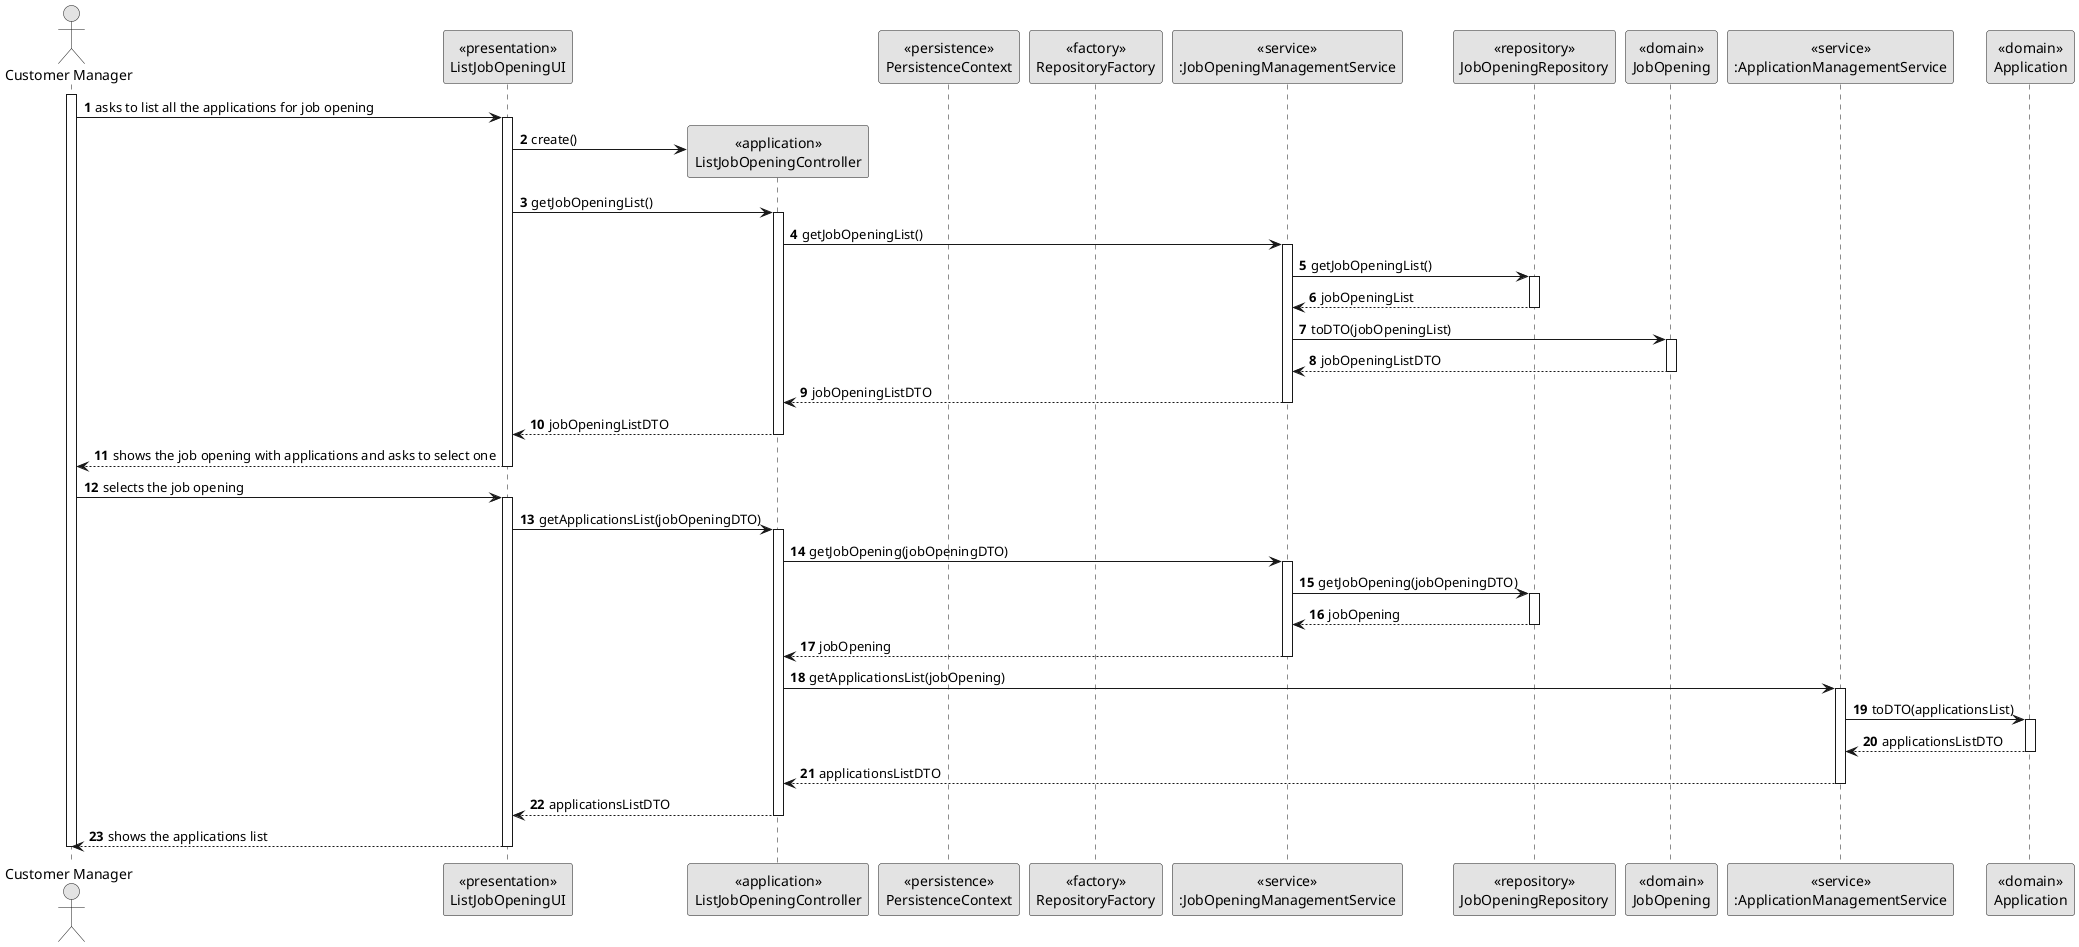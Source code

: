 @startuml US1005_SD

skinparam monochrome true
skinparam packageStyle rectangle
skinparam shadowing false

autonumber

actor "Customer Manager" as CM
participant "<<presentation>>\nListJobOpeningUI" as UI
participant "<<application>>\nListJobOpeningController" as CTRL
participant "<<persistence>>\nPersistenceContext" as Persistence
participant "<<factory>>\nRepositoryFactory" as RepositorySingleton
participant "<<repository>>\nJobOpeningRepository" as JobOpeningRepository
participant "<<domain>>\nJobOpening" as JobOpening
participant "<<service>>\n:JobOpeningManagementService" as JobManagement
participant "<<repository>>\n:JobOpeningRepository" as JobOpeningRepository
participant "<<domain>>\n:JobOpening" as JobOpening
participant "<<service>>\n:ApplicationManagementService" as AppManagement
participant "<<domain>>\nApplication" as Application

activate CM

CM -> UI : asks to list all the applications for job opening
activate UI

UI -> CTRL** : create()

UI -> CTRL: getJobOpeningList()
activate CTRL

    CTRL -> JobManagement : getJobOpeningList()
    activate JobManagement

    JobManagement -> JobOpeningRepository : getJobOpeningList()
    activate JobOpeningRepository

    JobOpeningRepository --> JobManagement : jobOpeningList
    deactivate JobOpeningRepository

    JobManagement -> JobOpening : toDTO(jobOpeningList)
    activate JobOpening

    JobOpening --> JobManagement : jobOpeningListDTO
    deactivate JobOpening

    JobManagement --> CTRL : jobOpeningListDTO
    deactivate JobManagement

        CTRL --> UI : jobOpeningListDTO

    deactivate CTRL

UI --> CM : shows the job opening with applications and asks to select one
deactivate UI

CM -> UI : selects the job opening
activate UI

UI -> CTRL: getApplicationsList(jobOpeningDTO)
activate CTRL

    CTRL -> JobManagement : getJobOpening(jobOpeningDTO)
    activate JobManagement

    JobManagement -> JobOpeningRepository : getJobOpening(jobOpeningDTO)
    activate JobOpeningRepository

    JobOpeningRepository --> JobManagement : jobOpening
    deactivate JobOpeningRepository

    JobManagement --> CTRL : jobOpening
    deactivate JobManagement


    CTRL -> AppManagement : getApplicationsList(jobOpening)
    activate AppManagement

    AppManagement -> Application : toDTO(applicationsList)
    activate Application

    Application --> AppManagement : applicationsListDTO
    deactivate Application

    AppManagement --> CTRL : applicationsListDTO
    deactivate AppManagement

    CTRL --> UI : applicationsListDTO
    deactivate CTRL


UI --> CM : shows the applications list
deactivate UI

deactivate CM



@enduml


